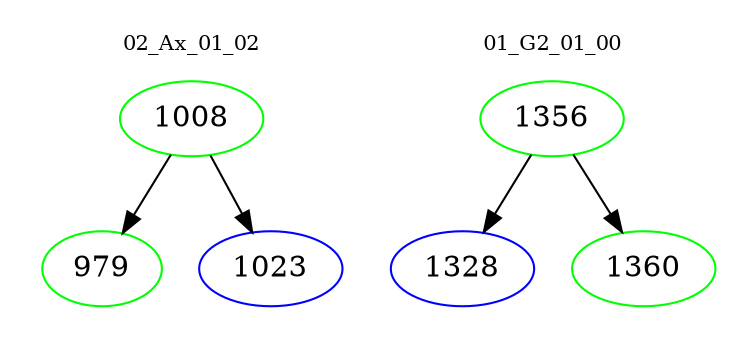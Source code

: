 digraph{
subgraph cluster_0 {
color = white
label = "02_Ax_01_02";
fontsize=10;
T0_1008 [label="1008", color="green"]
T0_1008 -> T0_979 [color="black"]
T0_979 [label="979", color="green"]
T0_1008 -> T0_1023 [color="black"]
T0_1023 [label="1023", color="blue"]
}
subgraph cluster_1 {
color = white
label = "01_G2_01_00";
fontsize=10;
T1_1356 [label="1356", color="green"]
T1_1356 -> T1_1328 [color="black"]
T1_1328 [label="1328", color="blue"]
T1_1356 -> T1_1360 [color="black"]
T1_1360 [label="1360", color="green"]
}
}
